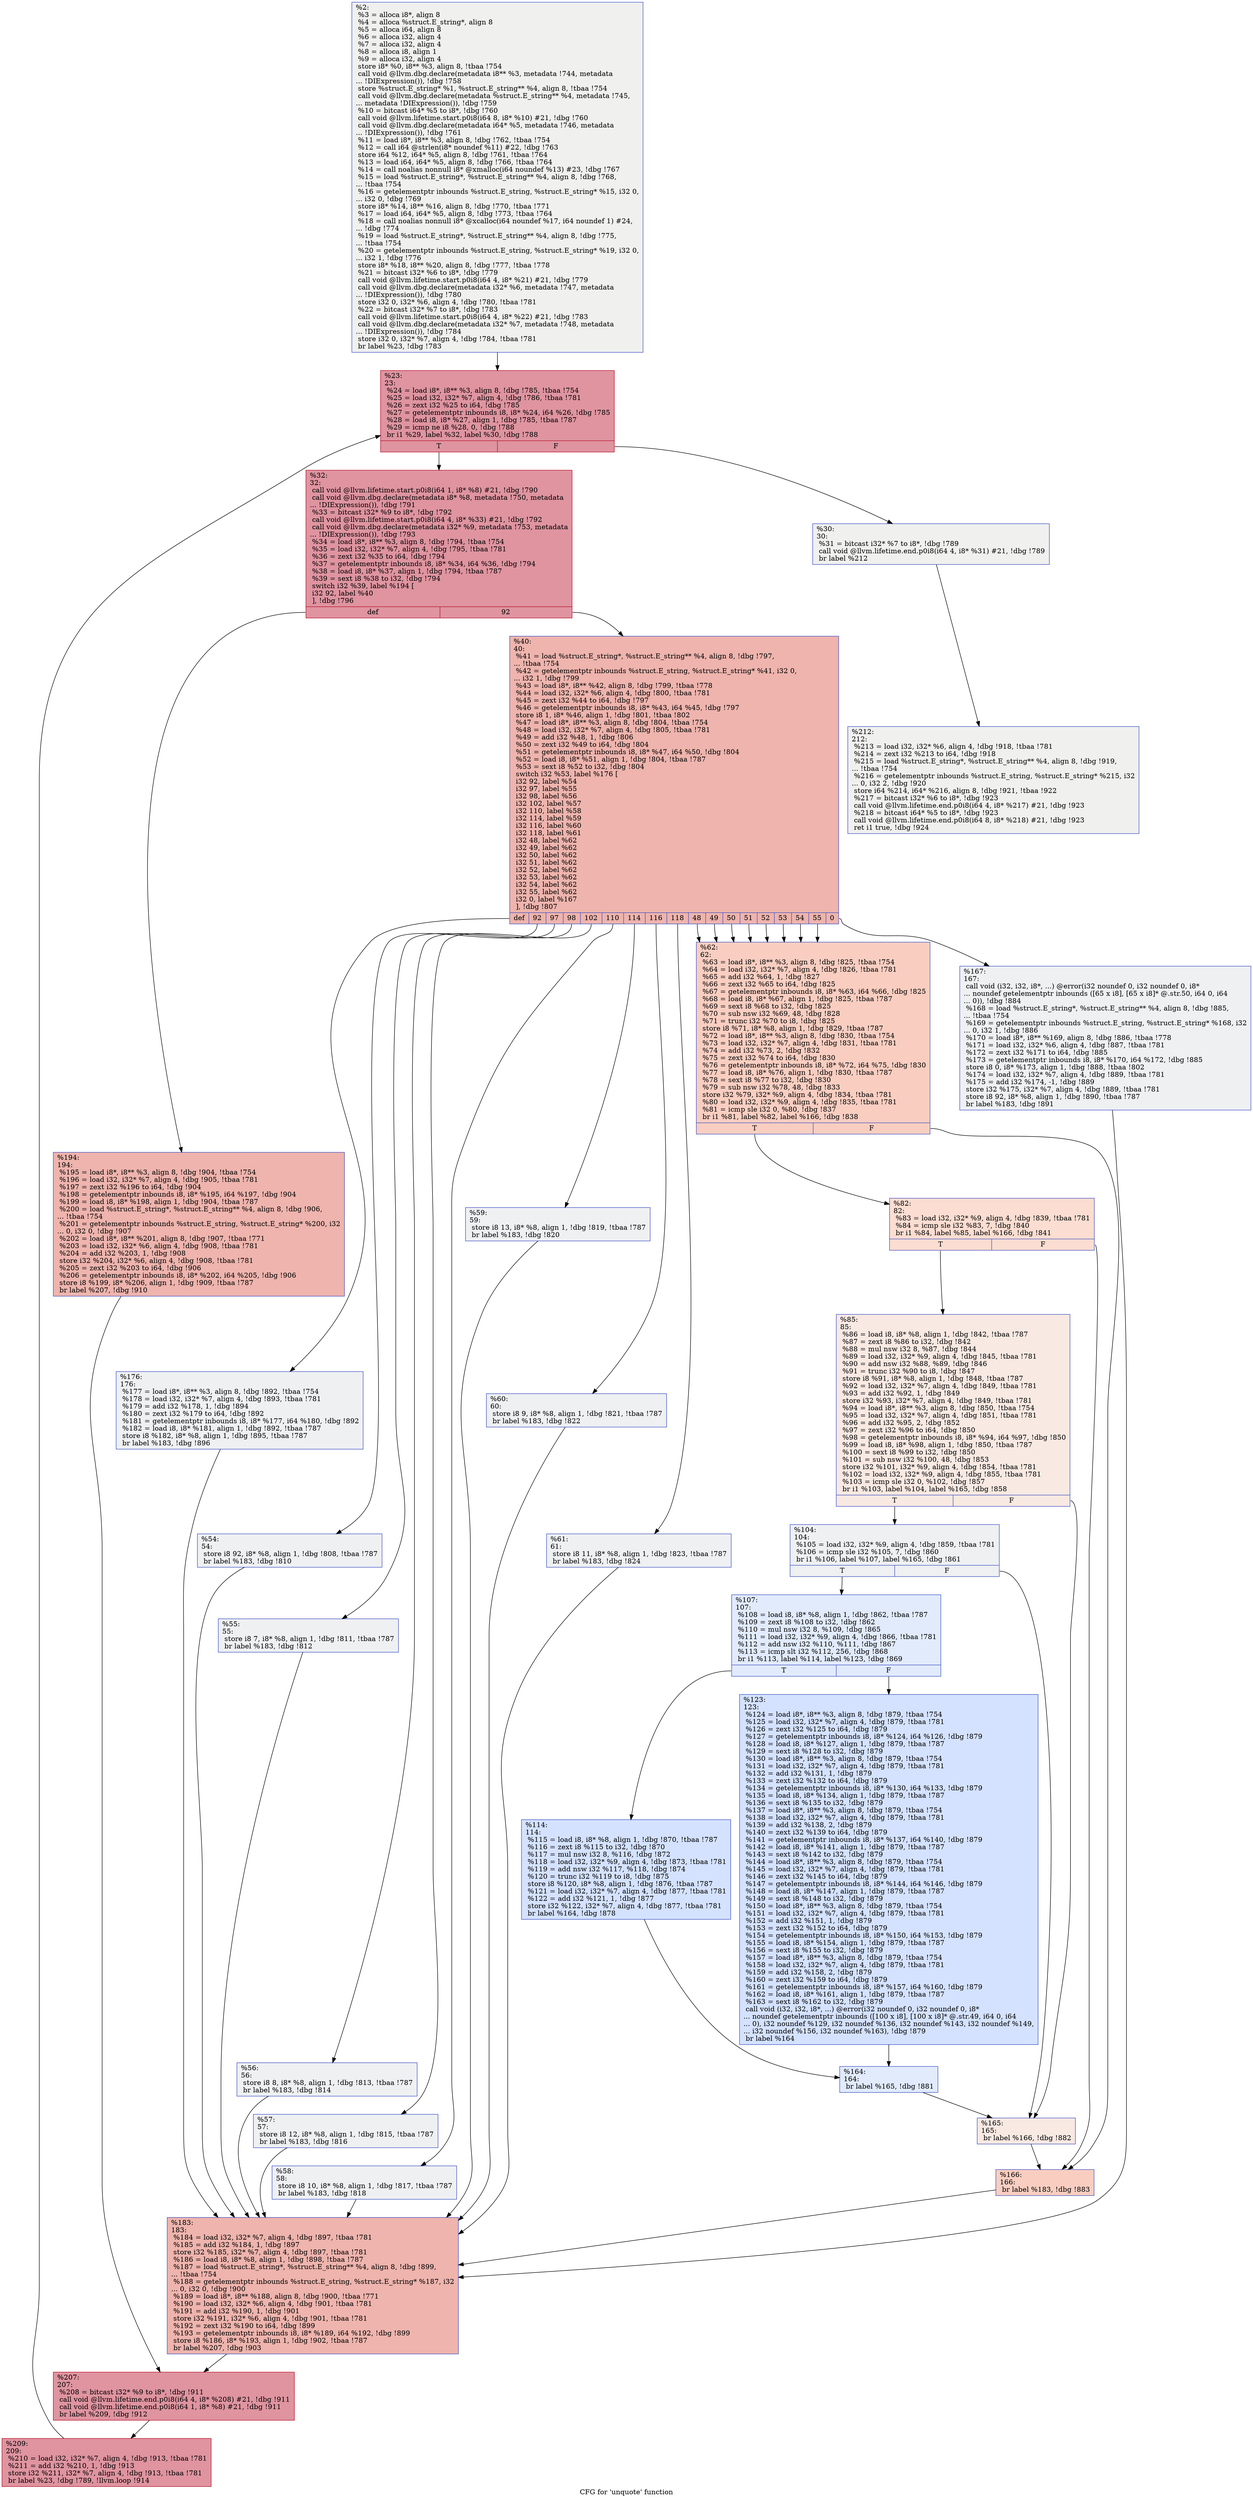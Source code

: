 digraph "CFG for 'unquote' function" {
	label="CFG for 'unquote' function";

	Node0x115f010 [shape=record,color="#3d50c3ff", style=filled, fillcolor="#dedcdb70",label="{%2:\l  %3 = alloca i8*, align 8\l  %4 = alloca %struct.E_string*, align 8\l  %5 = alloca i64, align 8\l  %6 = alloca i32, align 4\l  %7 = alloca i32, align 4\l  %8 = alloca i8, align 1\l  %9 = alloca i32, align 4\l  store i8* %0, i8** %3, align 8, !tbaa !754\l  call void @llvm.dbg.declare(metadata i8** %3, metadata !744, metadata\l... !DIExpression()), !dbg !758\l  store %struct.E_string* %1, %struct.E_string** %4, align 8, !tbaa !754\l  call void @llvm.dbg.declare(metadata %struct.E_string** %4, metadata !745,\l... metadata !DIExpression()), !dbg !759\l  %10 = bitcast i64* %5 to i8*, !dbg !760\l  call void @llvm.lifetime.start.p0i8(i64 8, i8* %10) #21, !dbg !760\l  call void @llvm.dbg.declare(metadata i64* %5, metadata !746, metadata\l... !DIExpression()), !dbg !761\l  %11 = load i8*, i8** %3, align 8, !dbg !762, !tbaa !754\l  %12 = call i64 @strlen(i8* noundef %11) #22, !dbg !763\l  store i64 %12, i64* %5, align 8, !dbg !761, !tbaa !764\l  %13 = load i64, i64* %5, align 8, !dbg !766, !tbaa !764\l  %14 = call noalias nonnull i8* @xmalloc(i64 noundef %13) #23, !dbg !767\l  %15 = load %struct.E_string*, %struct.E_string** %4, align 8, !dbg !768,\l... !tbaa !754\l  %16 = getelementptr inbounds %struct.E_string, %struct.E_string* %15, i32 0,\l... i32 0, !dbg !769\l  store i8* %14, i8** %16, align 8, !dbg !770, !tbaa !771\l  %17 = load i64, i64* %5, align 8, !dbg !773, !tbaa !764\l  %18 = call noalias nonnull i8* @xcalloc(i64 noundef %17, i64 noundef 1) #24,\l... !dbg !774\l  %19 = load %struct.E_string*, %struct.E_string** %4, align 8, !dbg !775,\l... !tbaa !754\l  %20 = getelementptr inbounds %struct.E_string, %struct.E_string* %19, i32 0,\l... i32 1, !dbg !776\l  store i8* %18, i8** %20, align 8, !dbg !777, !tbaa !778\l  %21 = bitcast i32* %6 to i8*, !dbg !779\l  call void @llvm.lifetime.start.p0i8(i64 4, i8* %21) #21, !dbg !779\l  call void @llvm.dbg.declare(metadata i32* %6, metadata !747, metadata\l... !DIExpression()), !dbg !780\l  store i32 0, i32* %6, align 4, !dbg !780, !tbaa !781\l  %22 = bitcast i32* %7 to i8*, !dbg !783\l  call void @llvm.lifetime.start.p0i8(i64 4, i8* %22) #21, !dbg !783\l  call void @llvm.dbg.declare(metadata i32* %7, metadata !748, metadata\l... !DIExpression()), !dbg !784\l  store i32 0, i32* %7, align 4, !dbg !784, !tbaa !781\l  br label %23, !dbg !783\l}"];
	Node0x115f010 -> Node0x11130f0;
	Node0x11130f0 [shape=record,color="#b70d28ff", style=filled, fillcolor="#b70d2870",label="{%23:\l23:                                               \l  %24 = load i8*, i8** %3, align 8, !dbg !785, !tbaa !754\l  %25 = load i32, i32* %7, align 4, !dbg !786, !tbaa !781\l  %26 = zext i32 %25 to i64, !dbg !785\l  %27 = getelementptr inbounds i8, i8* %24, i64 %26, !dbg !785\l  %28 = load i8, i8* %27, align 1, !dbg !785, !tbaa !787\l  %29 = icmp ne i8 %28, 0, !dbg !788\l  br i1 %29, label %32, label %30, !dbg !788\l|{<s0>T|<s1>F}}"];
	Node0x11130f0:s0 -> Node0x1113190;
	Node0x11130f0:s1 -> Node0x1113140;
	Node0x1113140 [shape=record,color="#3d50c3ff", style=filled, fillcolor="#dedcdb70",label="{%30:\l30:                                               \l  %31 = bitcast i32* %7 to i8*, !dbg !789\l  call void @llvm.lifetime.end.p0i8(i64 4, i8* %31) #21, !dbg !789\l  br label %212\l}"];
	Node0x1113140 -> Node0x11139b0;
	Node0x1113190 [shape=record,color="#b70d28ff", style=filled, fillcolor="#b70d2870",label="{%32:\l32:                                               \l  call void @llvm.lifetime.start.p0i8(i64 1, i8* %8) #21, !dbg !790\l  call void @llvm.dbg.declare(metadata i8* %8, metadata !750, metadata\l... !DIExpression()), !dbg !791\l  %33 = bitcast i32* %9 to i8*, !dbg !792\l  call void @llvm.lifetime.start.p0i8(i64 4, i8* %33) #21, !dbg !792\l  call void @llvm.dbg.declare(metadata i32* %9, metadata !753, metadata\l... !DIExpression()), !dbg !793\l  %34 = load i8*, i8** %3, align 8, !dbg !794, !tbaa !754\l  %35 = load i32, i32* %7, align 4, !dbg !795, !tbaa !781\l  %36 = zext i32 %35 to i64, !dbg !794\l  %37 = getelementptr inbounds i8, i8* %34, i64 %36, !dbg !794\l  %38 = load i8, i8* %37, align 1, !dbg !794, !tbaa !787\l  %39 = sext i8 %38 to i32, !dbg !794\l  switch i32 %39, label %194 [\l    i32 92, label %40\l  ], !dbg !796\l|{<s0>def|<s1>92}}"];
	Node0x1113190:s0 -> Node0x11138c0;
	Node0x1113190:s1 -> Node0x11131e0;
	Node0x11131e0 [shape=record,color="#3d50c3ff", style=filled, fillcolor="#d8564670",label="{%40:\l40:                                               \l  %41 = load %struct.E_string*, %struct.E_string** %4, align 8, !dbg !797,\l... !tbaa !754\l  %42 = getelementptr inbounds %struct.E_string, %struct.E_string* %41, i32 0,\l... i32 1, !dbg !799\l  %43 = load i8*, i8** %42, align 8, !dbg !799, !tbaa !778\l  %44 = load i32, i32* %6, align 4, !dbg !800, !tbaa !781\l  %45 = zext i32 %44 to i64, !dbg !797\l  %46 = getelementptr inbounds i8, i8* %43, i64 %45, !dbg !797\l  store i8 1, i8* %46, align 1, !dbg !801, !tbaa !802\l  %47 = load i8*, i8** %3, align 8, !dbg !804, !tbaa !754\l  %48 = load i32, i32* %7, align 4, !dbg !805, !tbaa !781\l  %49 = add i32 %48, 1, !dbg !806\l  %50 = zext i32 %49 to i64, !dbg !804\l  %51 = getelementptr inbounds i8, i8* %47, i64 %50, !dbg !804\l  %52 = load i8, i8* %51, align 1, !dbg !804, !tbaa !787\l  %53 = sext i8 %52 to i32, !dbg !804\l  switch i32 %53, label %176 [\l    i32 92, label %54\l    i32 97, label %55\l    i32 98, label %56\l    i32 102, label %57\l    i32 110, label %58\l    i32 114, label %59\l    i32 116, label %60\l    i32 118, label %61\l    i32 48, label %62\l    i32 49, label %62\l    i32 50, label %62\l    i32 51, label %62\l    i32 52, label %62\l    i32 53, label %62\l    i32 54, label %62\l    i32 55, label %62\l    i32 0, label %167\l  ], !dbg !807\l|{<s0>def|<s1>92|<s2>97|<s3>98|<s4>102|<s5>110|<s6>114|<s7>116|<s8>118|<s9>48|<s10>49|<s11>50|<s12>51|<s13>52|<s14>53|<s15>54|<s16>55|<s17>0}}"];
	Node0x11131e0:s0 -> Node0x1113820;
	Node0x11131e0:s1 -> Node0x1113230;
	Node0x11131e0:s2 -> Node0x1113280;
	Node0x11131e0:s3 -> Node0x11132d0;
	Node0x11131e0:s4 -> Node0x1113320;
	Node0x11131e0:s5 -> Node0x1113370;
	Node0x11131e0:s6 -> Node0x11133c0;
	Node0x11131e0:s7 -> Node0x1113410;
	Node0x11131e0:s8 -> Node0x1113460;
	Node0x11131e0:s9 -> Node0x11134b0;
	Node0x11131e0:s10 -> Node0x11134b0;
	Node0x11131e0:s11 -> Node0x11134b0;
	Node0x11131e0:s12 -> Node0x11134b0;
	Node0x11131e0:s13 -> Node0x11134b0;
	Node0x11131e0:s14 -> Node0x11134b0;
	Node0x11131e0:s15 -> Node0x11134b0;
	Node0x11131e0:s16 -> Node0x11134b0;
	Node0x11131e0:s17 -> Node0x11137d0;
	Node0x1113230 [shape=record,color="#3d50c3ff", style=filled, fillcolor="#d9dce170",label="{%54:\l54:                                               \l  store i8 92, i8* %8, align 1, !dbg !808, !tbaa !787\l  br label %183, !dbg !810\l}"];
	Node0x1113230 -> Node0x1113870;
	Node0x1113280 [shape=record,color="#3d50c3ff", style=filled, fillcolor="#d9dce170",label="{%55:\l55:                                               \l  store i8 7, i8* %8, align 1, !dbg !811, !tbaa !787\l  br label %183, !dbg !812\l}"];
	Node0x1113280 -> Node0x1113870;
	Node0x11132d0 [shape=record,color="#3d50c3ff", style=filled, fillcolor="#d9dce170",label="{%56:\l56:                                               \l  store i8 8, i8* %8, align 1, !dbg !813, !tbaa !787\l  br label %183, !dbg !814\l}"];
	Node0x11132d0 -> Node0x1113870;
	Node0x1113320 [shape=record,color="#3d50c3ff", style=filled, fillcolor="#d9dce170",label="{%57:\l57:                                               \l  store i8 12, i8* %8, align 1, !dbg !815, !tbaa !787\l  br label %183, !dbg !816\l}"];
	Node0x1113320 -> Node0x1113870;
	Node0x1113370 [shape=record,color="#3d50c3ff", style=filled, fillcolor="#d9dce170",label="{%58:\l58:                                               \l  store i8 10, i8* %8, align 1, !dbg !817, !tbaa !787\l  br label %183, !dbg !818\l}"];
	Node0x1113370 -> Node0x1113870;
	Node0x11133c0 [shape=record,color="#3d50c3ff", style=filled, fillcolor="#d9dce170",label="{%59:\l59:                                               \l  store i8 13, i8* %8, align 1, !dbg !819, !tbaa !787\l  br label %183, !dbg !820\l}"];
	Node0x11133c0 -> Node0x1113870;
	Node0x1113410 [shape=record,color="#3d50c3ff", style=filled, fillcolor="#d9dce170",label="{%60:\l60:                                               \l  store i8 9, i8* %8, align 1, !dbg !821, !tbaa !787\l  br label %183, !dbg !822\l}"];
	Node0x1113410 -> Node0x1113870;
	Node0x1113460 [shape=record,color="#3d50c3ff", style=filled, fillcolor="#d9dce170",label="{%61:\l61:                                               \l  store i8 11, i8* %8, align 1, !dbg !823, !tbaa !787\l  br label %183, !dbg !824\l}"];
	Node0x1113460 -> Node0x1113870;
	Node0x11134b0 [shape=record,color="#3d50c3ff", style=filled, fillcolor="#f2907270",label="{%62:\l62:                                               \l  %63 = load i8*, i8** %3, align 8, !dbg !825, !tbaa !754\l  %64 = load i32, i32* %7, align 4, !dbg !826, !tbaa !781\l  %65 = add i32 %64, 1, !dbg !827\l  %66 = zext i32 %65 to i64, !dbg !825\l  %67 = getelementptr inbounds i8, i8* %63, i64 %66, !dbg !825\l  %68 = load i8, i8* %67, align 1, !dbg !825, !tbaa !787\l  %69 = sext i8 %68 to i32, !dbg !825\l  %70 = sub nsw i32 %69, 48, !dbg !828\l  %71 = trunc i32 %70 to i8, !dbg !825\l  store i8 %71, i8* %8, align 1, !dbg !829, !tbaa !787\l  %72 = load i8*, i8** %3, align 8, !dbg !830, !tbaa !754\l  %73 = load i32, i32* %7, align 4, !dbg !831, !tbaa !781\l  %74 = add i32 %73, 2, !dbg !832\l  %75 = zext i32 %74 to i64, !dbg !830\l  %76 = getelementptr inbounds i8, i8* %72, i64 %75, !dbg !830\l  %77 = load i8, i8* %76, align 1, !dbg !830, !tbaa !787\l  %78 = sext i8 %77 to i32, !dbg !830\l  %79 = sub nsw i32 %78, 48, !dbg !833\l  store i32 %79, i32* %9, align 4, !dbg !834, !tbaa !781\l  %80 = load i32, i32* %9, align 4, !dbg !835, !tbaa !781\l  %81 = icmp sle i32 0, %80, !dbg !837\l  br i1 %81, label %82, label %166, !dbg !838\l|{<s0>T|<s1>F}}"];
	Node0x11134b0:s0 -> Node0x1113500;
	Node0x11134b0:s1 -> Node0x1113780;
	Node0x1113500 [shape=record,color="#3d50c3ff", style=filled, fillcolor="#f7b39670",label="{%82:\l82:                                               \l  %83 = load i32, i32* %9, align 4, !dbg !839, !tbaa !781\l  %84 = icmp sle i32 %83, 7, !dbg !840\l  br i1 %84, label %85, label %166, !dbg !841\l|{<s0>T|<s1>F}}"];
	Node0x1113500:s0 -> Node0x1113550;
	Node0x1113500:s1 -> Node0x1113780;
	Node0x1113550 [shape=record,color="#3d50c3ff", style=filled, fillcolor="#efcebd70",label="{%85:\l85:                                               \l  %86 = load i8, i8* %8, align 1, !dbg !842, !tbaa !787\l  %87 = zext i8 %86 to i32, !dbg !842\l  %88 = mul nsw i32 8, %87, !dbg !844\l  %89 = load i32, i32* %9, align 4, !dbg !845, !tbaa !781\l  %90 = add nsw i32 %88, %89, !dbg !846\l  %91 = trunc i32 %90 to i8, !dbg !847\l  store i8 %91, i8* %8, align 1, !dbg !848, !tbaa !787\l  %92 = load i32, i32* %7, align 4, !dbg !849, !tbaa !781\l  %93 = add i32 %92, 1, !dbg !849\l  store i32 %93, i32* %7, align 4, !dbg !849, !tbaa !781\l  %94 = load i8*, i8** %3, align 8, !dbg !850, !tbaa !754\l  %95 = load i32, i32* %7, align 4, !dbg !851, !tbaa !781\l  %96 = add i32 %95, 2, !dbg !852\l  %97 = zext i32 %96 to i64, !dbg !850\l  %98 = getelementptr inbounds i8, i8* %94, i64 %97, !dbg !850\l  %99 = load i8, i8* %98, align 1, !dbg !850, !tbaa !787\l  %100 = sext i8 %99 to i32, !dbg !850\l  %101 = sub nsw i32 %100, 48, !dbg !853\l  store i32 %101, i32* %9, align 4, !dbg !854, !tbaa !781\l  %102 = load i32, i32* %9, align 4, !dbg !855, !tbaa !781\l  %103 = icmp sle i32 0, %102, !dbg !857\l  br i1 %103, label %104, label %165, !dbg !858\l|{<s0>T|<s1>F}}"];
	Node0x1113550:s0 -> Node0x11135a0;
	Node0x1113550:s1 -> Node0x1113730;
	Node0x11135a0 [shape=record,color="#3d50c3ff", style=filled, fillcolor="#d9dce170",label="{%104:\l104:                                              \l  %105 = load i32, i32* %9, align 4, !dbg !859, !tbaa !781\l  %106 = icmp sle i32 %105, 7, !dbg !860\l  br i1 %106, label %107, label %165, !dbg !861\l|{<s0>T|<s1>F}}"];
	Node0x11135a0:s0 -> Node0x11135f0;
	Node0x11135a0:s1 -> Node0x1113730;
	Node0x11135f0 [shape=record,color="#3d50c3ff", style=filled, fillcolor="#bbd1f870",label="{%107:\l107:                                              \l  %108 = load i8, i8* %8, align 1, !dbg !862, !tbaa !787\l  %109 = zext i8 %108 to i32, !dbg !862\l  %110 = mul nsw i32 8, %109, !dbg !865\l  %111 = load i32, i32* %9, align 4, !dbg !866, !tbaa !781\l  %112 = add nsw i32 %110, %111, !dbg !867\l  %113 = icmp slt i32 %112, 256, !dbg !868\l  br i1 %113, label %114, label %123, !dbg !869\l|{<s0>T|<s1>F}}"];
	Node0x11135f0:s0 -> Node0x1113640;
	Node0x11135f0:s1 -> Node0x1113690;
	Node0x1113640 [shape=record,color="#3d50c3ff", style=filled, fillcolor="#9ebeff70",label="{%114:\l114:                                              \l  %115 = load i8, i8* %8, align 1, !dbg !870, !tbaa !787\l  %116 = zext i8 %115 to i32, !dbg !870\l  %117 = mul nsw i32 8, %116, !dbg !872\l  %118 = load i32, i32* %9, align 4, !dbg !873, !tbaa !781\l  %119 = add nsw i32 %117, %118, !dbg !874\l  %120 = trunc i32 %119 to i8, !dbg !875\l  store i8 %120, i8* %8, align 1, !dbg !876, !tbaa !787\l  %121 = load i32, i32* %7, align 4, !dbg !877, !tbaa !781\l  %122 = add i32 %121, 1, !dbg !877\l  store i32 %122, i32* %7, align 4, !dbg !877, !tbaa !781\l  br label %164, !dbg !878\l}"];
	Node0x1113640 -> Node0x11136e0;
	Node0x1113690 [shape=record,color="#3d50c3ff", style=filled, fillcolor="#9ebeff70",label="{%123:\l123:                                              \l  %124 = load i8*, i8** %3, align 8, !dbg !879, !tbaa !754\l  %125 = load i32, i32* %7, align 4, !dbg !879, !tbaa !781\l  %126 = zext i32 %125 to i64, !dbg !879\l  %127 = getelementptr inbounds i8, i8* %124, i64 %126, !dbg !879\l  %128 = load i8, i8* %127, align 1, !dbg !879, !tbaa !787\l  %129 = sext i8 %128 to i32, !dbg !879\l  %130 = load i8*, i8** %3, align 8, !dbg !879, !tbaa !754\l  %131 = load i32, i32* %7, align 4, !dbg !879, !tbaa !781\l  %132 = add i32 %131, 1, !dbg !879\l  %133 = zext i32 %132 to i64, !dbg !879\l  %134 = getelementptr inbounds i8, i8* %130, i64 %133, !dbg !879\l  %135 = load i8, i8* %134, align 1, !dbg !879, !tbaa !787\l  %136 = sext i8 %135 to i32, !dbg !879\l  %137 = load i8*, i8** %3, align 8, !dbg !879, !tbaa !754\l  %138 = load i32, i32* %7, align 4, !dbg !879, !tbaa !781\l  %139 = add i32 %138, 2, !dbg !879\l  %140 = zext i32 %139 to i64, !dbg !879\l  %141 = getelementptr inbounds i8, i8* %137, i64 %140, !dbg !879\l  %142 = load i8, i8* %141, align 1, !dbg !879, !tbaa !787\l  %143 = sext i8 %142 to i32, !dbg !879\l  %144 = load i8*, i8** %3, align 8, !dbg !879, !tbaa !754\l  %145 = load i32, i32* %7, align 4, !dbg !879, !tbaa !781\l  %146 = zext i32 %145 to i64, !dbg !879\l  %147 = getelementptr inbounds i8, i8* %144, i64 %146, !dbg !879\l  %148 = load i8, i8* %147, align 1, !dbg !879, !tbaa !787\l  %149 = sext i8 %148 to i32, !dbg !879\l  %150 = load i8*, i8** %3, align 8, !dbg !879, !tbaa !754\l  %151 = load i32, i32* %7, align 4, !dbg !879, !tbaa !781\l  %152 = add i32 %151, 1, !dbg !879\l  %153 = zext i32 %152 to i64, !dbg !879\l  %154 = getelementptr inbounds i8, i8* %150, i64 %153, !dbg !879\l  %155 = load i8, i8* %154, align 1, !dbg !879, !tbaa !787\l  %156 = sext i8 %155 to i32, !dbg !879\l  %157 = load i8*, i8** %3, align 8, !dbg !879, !tbaa !754\l  %158 = load i32, i32* %7, align 4, !dbg !879, !tbaa !781\l  %159 = add i32 %158, 2, !dbg !879\l  %160 = zext i32 %159 to i64, !dbg !879\l  %161 = getelementptr inbounds i8, i8* %157, i64 %160, !dbg !879\l  %162 = load i8, i8* %161, align 1, !dbg !879, !tbaa !787\l  %163 = sext i8 %162 to i32, !dbg !879\l  call void (i32, i32, i8*, ...) @error(i32 noundef 0, i32 noundef 0, i8*\l... noundef getelementptr inbounds ([100 x i8], [100 x i8]* @.str.49, i64 0, i64\l... 0), i32 noundef %129, i32 noundef %136, i32 noundef %143, i32 noundef %149,\l... i32 noundef %156, i32 noundef %163), !dbg !879\l  br label %164\l}"];
	Node0x1113690 -> Node0x11136e0;
	Node0x11136e0 [shape=record,color="#3d50c3ff", style=filled, fillcolor="#bbd1f870",label="{%164:\l164:                                              \l  br label %165, !dbg !881\l}"];
	Node0x11136e0 -> Node0x1113730;
	Node0x1113730 [shape=record,color="#3d50c3ff", style=filled, fillcolor="#efcebd70",label="{%165:\l165:                                              \l  br label %166, !dbg !882\l}"];
	Node0x1113730 -> Node0x1113780;
	Node0x1113780 [shape=record,color="#3d50c3ff", style=filled, fillcolor="#f2907270",label="{%166:\l166:                                              \l  br label %183, !dbg !883\l}"];
	Node0x1113780 -> Node0x1113870;
	Node0x11137d0 [shape=record,color="#3d50c3ff", style=filled, fillcolor="#d9dce170",label="{%167:\l167:                                              \l  call void (i32, i32, i8*, ...) @error(i32 noundef 0, i32 noundef 0, i8*\l... noundef getelementptr inbounds ([65 x i8], [65 x i8]* @.str.50, i64 0, i64\l... 0)), !dbg !884\l  %168 = load %struct.E_string*, %struct.E_string** %4, align 8, !dbg !885,\l... !tbaa !754\l  %169 = getelementptr inbounds %struct.E_string, %struct.E_string* %168, i32\l... 0, i32 1, !dbg !886\l  %170 = load i8*, i8** %169, align 8, !dbg !886, !tbaa !778\l  %171 = load i32, i32* %6, align 4, !dbg !887, !tbaa !781\l  %172 = zext i32 %171 to i64, !dbg !885\l  %173 = getelementptr inbounds i8, i8* %170, i64 %172, !dbg !885\l  store i8 0, i8* %173, align 1, !dbg !888, !tbaa !802\l  %174 = load i32, i32* %7, align 4, !dbg !889, !tbaa !781\l  %175 = add i32 %174, -1, !dbg !889\l  store i32 %175, i32* %7, align 4, !dbg !889, !tbaa !781\l  store i8 92, i8* %8, align 1, !dbg !890, !tbaa !787\l  br label %183, !dbg !891\l}"];
	Node0x11137d0 -> Node0x1113870;
	Node0x1113820 [shape=record,color="#3d50c3ff", style=filled, fillcolor="#d9dce170",label="{%176:\l176:                                              \l  %177 = load i8*, i8** %3, align 8, !dbg !892, !tbaa !754\l  %178 = load i32, i32* %7, align 4, !dbg !893, !tbaa !781\l  %179 = add i32 %178, 1, !dbg !894\l  %180 = zext i32 %179 to i64, !dbg !892\l  %181 = getelementptr inbounds i8, i8* %177, i64 %180, !dbg !892\l  %182 = load i8, i8* %181, align 1, !dbg !892, !tbaa !787\l  store i8 %182, i8* %8, align 1, !dbg !895, !tbaa !787\l  br label %183, !dbg !896\l}"];
	Node0x1113820 -> Node0x1113870;
	Node0x1113870 [shape=record,color="#3d50c3ff", style=filled, fillcolor="#d8564670",label="{%183:\l183:                                              \l  %184 = load i32, i32* %7, align 4, !dbg !897, !tbaa !781\l  %185 = add i32 %184, 1, !dbg !897\l  store i32 %185, i32* %7, align 4, !dbg !897, !tbaa !781\l  %186 = load i8, i8* %8, align 1, !dbg !898, !tbaa !787\l  %187 = load %struct.E_string*, %struct.E_string** %4, align 8, !dbg !899,\l... !tbaa !754\l  %188 = getelementptr inbounds %struct.E_string, %struct.E_string* %187, i32\l... 0, i32 0, !dbg !900\l  %189 = load i8*, i8** %188, align 8, !dbg !900, !tbaa !771\l  %190 = load i32, i32* %6, align 4, !dbg !901, !tbaa !781\l  %191 = add i32 %190, 1, !dbg !901\l  store i32 %191, i32* %6, align 4, !dbg !901, !tbaa !781\l  %192 = zext i32 %190 to i64, !dbg !899\l  %193 = getelementptr inbounds i8, i8* %189, i64 %192, !dbg !899\l  store i8 %186, i8* %193, align 1, !dbg !902, !tbaa !787\l  br label %207, !dbg !903\l}"];
	Node0x1113870 -> Node0x1113910;
	Node0x11138c0 [shape=record,color="#3d50c3ff", style=filled, fillcolor="#d8564670",label="{%194:\l194:                                              \l  %195 = load i8*, i8** %3, align 8, !dbg !904, !tbaa !754\l  %196 = load i32, i32* %7, align 4, !dbg !905, !tbaa !781\l  %197 = zext i32 %196 to i64, !dbg !904\l  %198 = getelementptr inbounds i8, i8* %195, i64 %197, !dbg !904\l  %199 = load i8, i8* %198, align 1, !dbg !904, !tbaa !787\l  %200 = load %struct.E_string*, %struct.E_string** %4, align 8, !dbg !906,\l... !tbaa !754\l  %201 = getelementptr inbounds %struct.E_string, %struct.E_string* %200, i32\l... 0, i32 0, !dbg !907\l  %202 = load i8*, i8** %201, align 8, !dbg !907, !tbaa !771\l  %203 = load i32, i32* %6, align 4, !dbg !908, !tbaa !781\l  %204 = add i32 %203, 1, !dbg !908\l  store i32 %204, i32* %6, align 4, !dbg !908, !tbaa !781\l  %205 = zext i32 %203 to i64, !dbg !906\l  %206 = getelementptr inbounds i8, i8* %202, i64 %205, !dbg !906\l  store i8 %199, i8* %206, align 1, !dbg !909, !tbaa !787\l  br label %207, !dbg !910\l}"];
	Node0x11138c0 -> Node0x1113910;
	Node0x1113910 [shape=record,color="#b70d28ff", style=filled, fillcolor="#b70d2870",label="{%207:\l207:                                              \l  %208 = bitcast i32* %9 to i8*, !dbg !911\l  call void @llvm.lifetime.end.p0i8(i64 4, i8* %208) #21, !dbg !911\l  call void @llvm.lifetime.end.p0i8(i64 1, i8* %8) #21, !dbg !911\l  br label %209, !dbg !912\l}"];
	Node0x1113910 -> Node0x1113960;
	Node0x1113960 [shape=record,color="#b70d28ff", style=filled, fillcolor="#b70d2870",label="{%209:\l209:                                              \l  %210 = load i32, i32* %7, align 4, !dbg !913, !tbaa !781\l  %211 = add i32 %210, 1, !dbg !913\l  store i32 %211, i32* %7, align 4, !dbg !913, !tbaa !781\l  br label %23, !dbg !789, !llvm.loop !914\l}"];
	Node0x1113960 -> Node0x11130f0;
	Node0x11139b0 [shape=record,color="#3d50c3ff", style=filled, fillcolor="#dedcdb70",label="{%212:\l212:                                              \l  %213 = load i32, i32* %6, align 4, !dbg !918, !tbaa !781\l  %214 = zext i32 %213 to i64, !dbg !918\l  %215 = load %struct.E_string*, %struct.E_string** %4, align 8, !dbg !919,\l... !tbaa !754\l  %216 = getelementptr inbounds %struct.E_string, %struct.E_string* %215, i32\l... 0, i32 2, !dbg !920\l  store i64 %214, i64* %216, align 8, !dbg !921, !tbaa !922\l  %217 = bitcast i32* %6 to i8*, !dbg !923\l  call void @llvm.lifetime.end.p0i8(i64 4, i8* %217) #21, !dbg !923\l  %218 = bitcast i64* %5 to i8*, !dbg !923\l  call void @llvm.lifetime.end.p0i8(i64 8, i8* %218) #21, !dbg !923\l  ret i1 true, !dbg !924\l}"];
}
